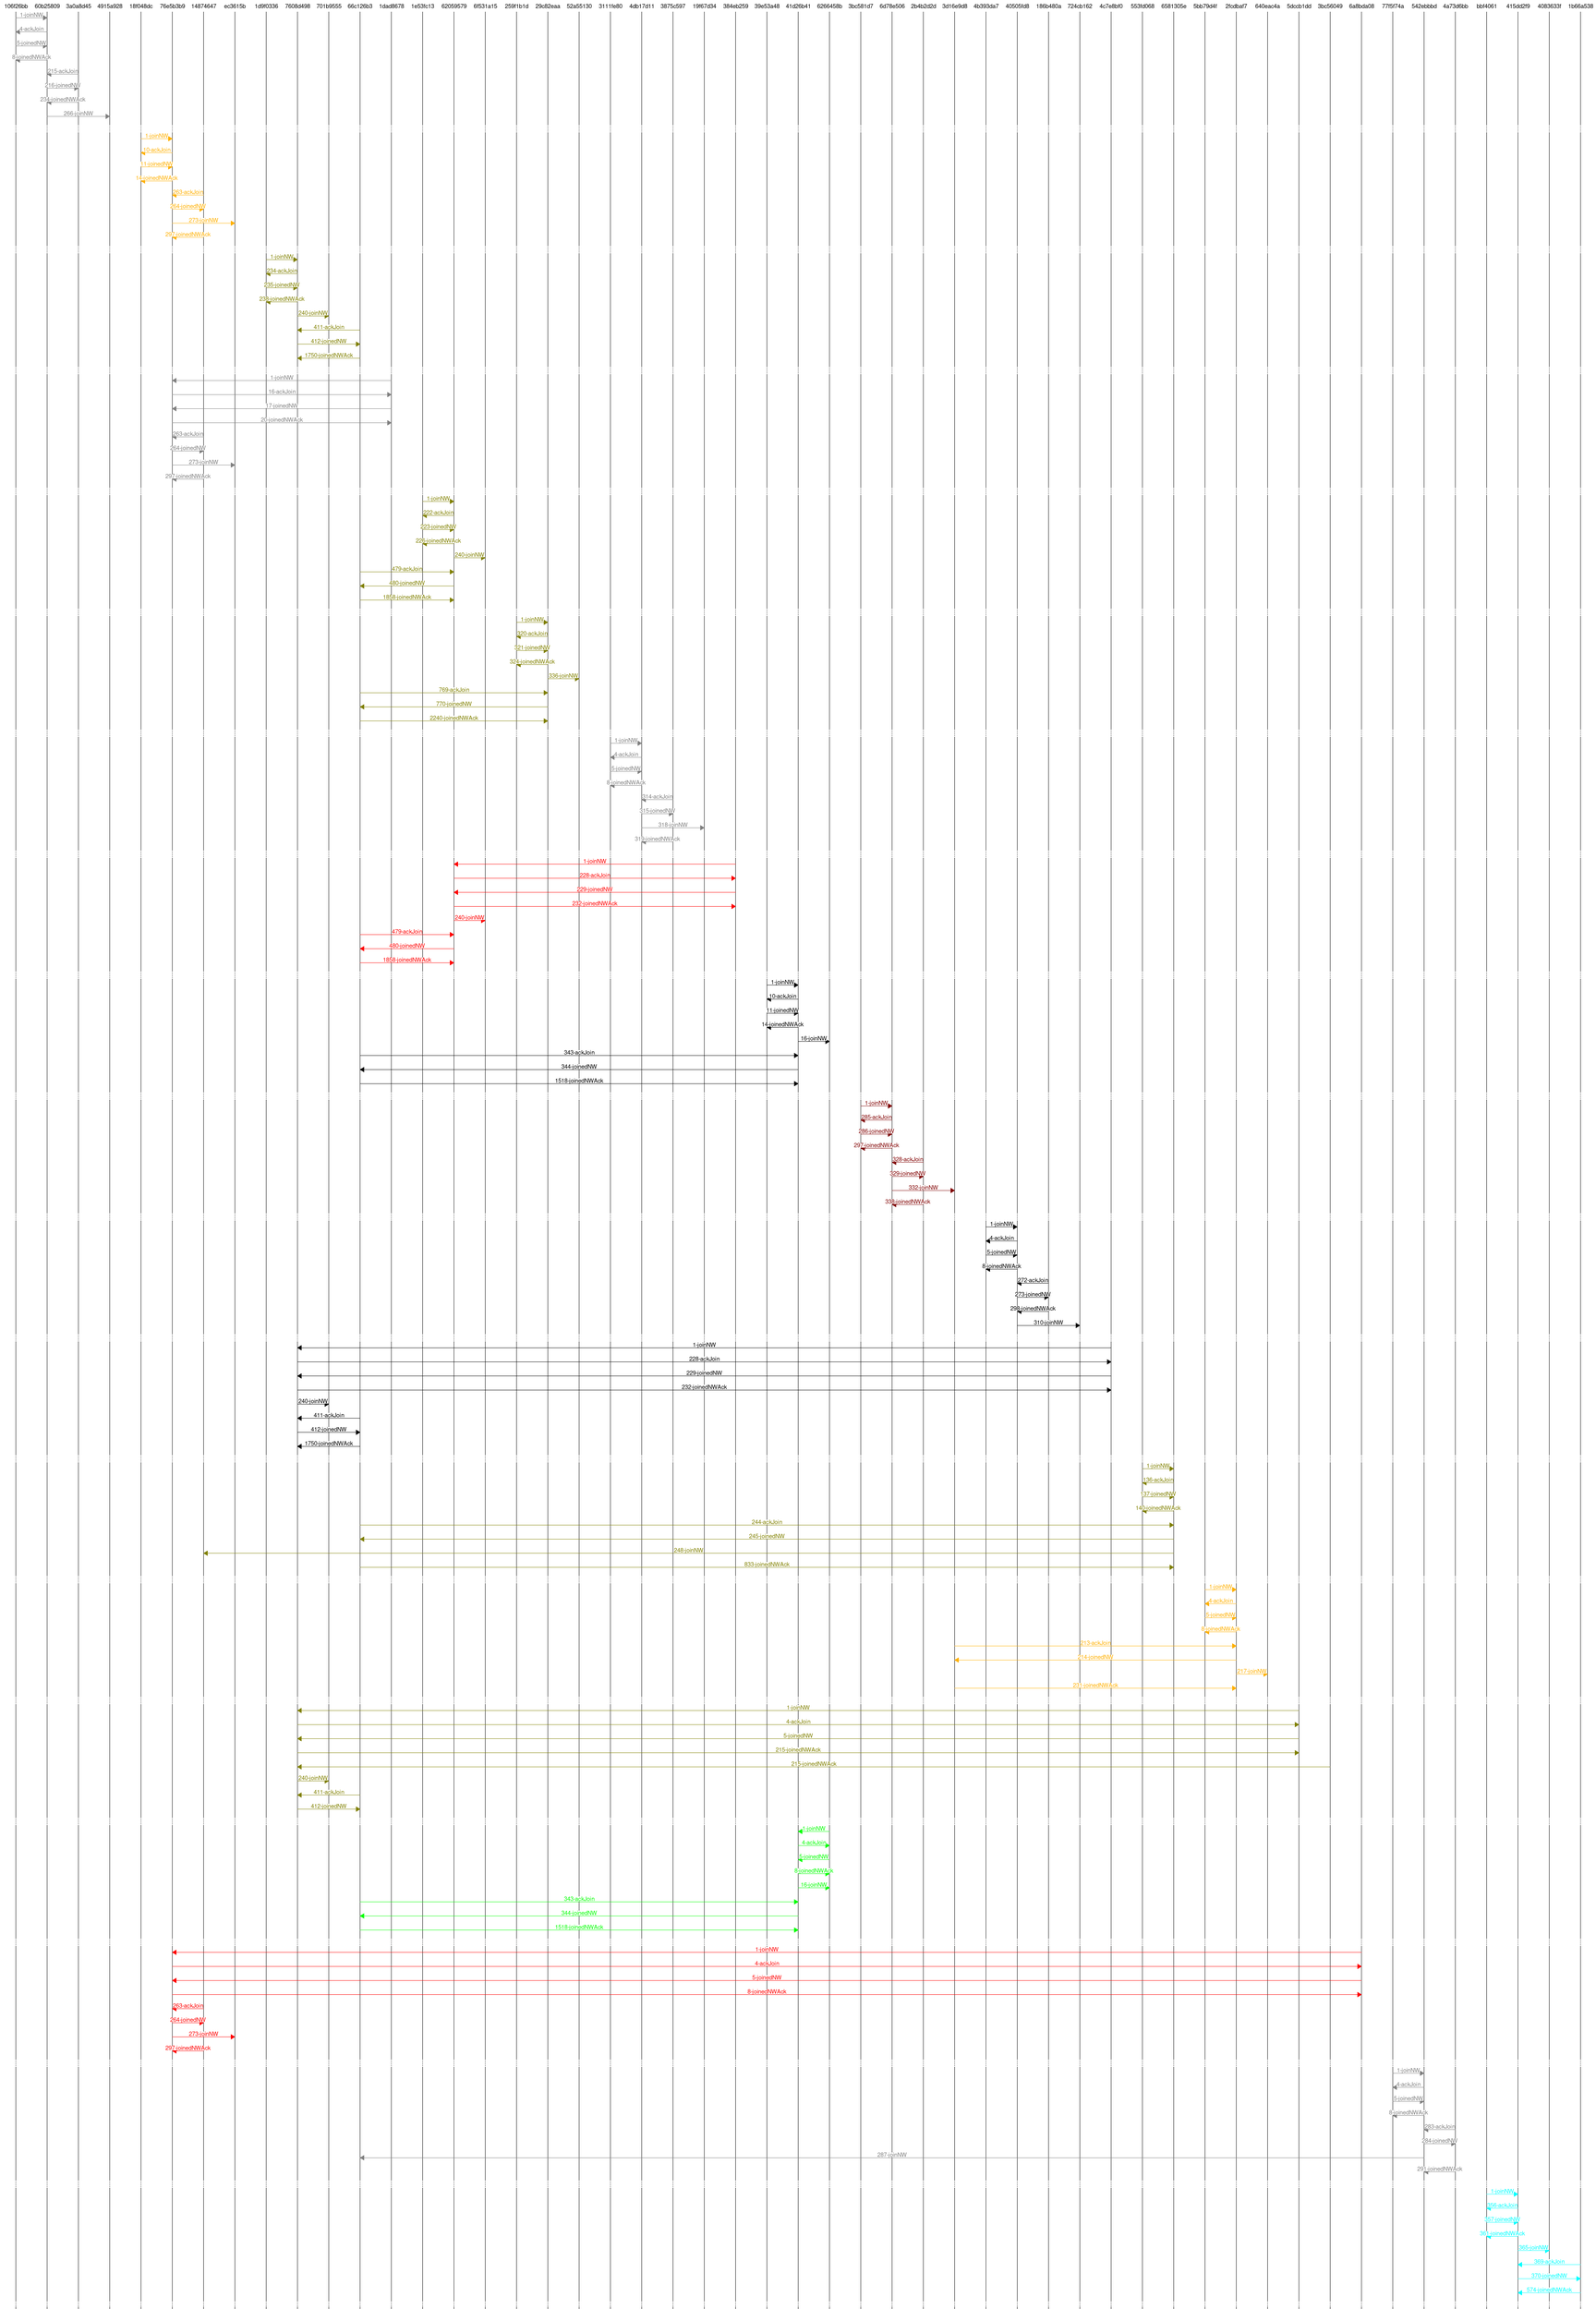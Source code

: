msc { 
106f26bb,60b25809,3a0a8d45,4915a928,18f048dc,76e5b3b9,14874647,ec3615b,1d9f0336,7608d498,701b9555,66c126b3,1dad8678,1e53fc13,62059579,6f531a15,259f1b1d,29c82eaa,52a55130,3111fe80,4db17d11,3875c597,19f67d34,384eb259,39e53a48,41d26b41,6266458b,3bc581d7,6d78e506,2b4b2d2d,3d16e9d8,4b393da7,40505fd8,186b480a,724cb162,4c7e8bf0,553fd068,6581305e,5bb79d4f,2fcdbaf7,640eac4a,5dccb1dd,3bc56049,6a8bda08,77f5f74a,542ebbbd,4a73d6bb,bbf4061,415dd2f9,4083633f,1b66a538;

106f26bb=>60b25809 [label="1-joinNW", textcolor="gray", linecolor="gray"];
60b25809=>106f26bb [label="4-ackJoin", textcolor="gray", linecolor="gray"];
106f26bb=>60b25809 [label="5-joinedNW", textcolor="gray", linecolor="gray"];
60b25809=>106f26bb [label="8-joinedNWAck", textcolor="gray", linecolor="gray"];
3a0a8d45=>60b25809 [label="215-ackJoin", textcolor="gray", linecolor="gray"];
60b25809=>3a0a8d45 [label="216-joinedNW", textcolor="gray", linecolor="gray"];
3a0a8d45=>60b25809 [label="234-joinedNWAck", textcolor="gray", linecolor="gray"];
60b25809=>4915a928 [label="266-joinNW", textcolor="gray", linecolor="gray"];
...;
18f048dc=>76e5b3b9 [label="1-joinNW", textcolor="orange", linecolor="orange"];
76e5b3b9=>18f048dc [label="10-ackJoin", textcolor="orange", linecolor="orange"];
18f048dc=>76e5b3b9 [label="11-joinedNW", textcolor="orange", linecolor="orange"];
76e5b3b9=>18f048dc [label="14-joinedNWAck", textcolor="orange", linecolor="orange"];
14874647=>76e5b3b9 [label="263-ackJoin", textcolor="orange", linecolor="orange"];
76e5b3b9=>14874647 [label="264-joinedNW", textcolor="orange", linecolor="orange"];
76e5b3b9=>ec3615b [label="273-joinNW", textcolor="orange", linecolor="orange"];
14874647=>76e5b3b9 [label="297-joinedNWAck", textcolor="orange", linecolor="orange"];
...;
1d9f0336=>7608d498 [label="1-joinNW", textcolor="olive", linecolor="olive"];
7608d498=>1d9f0336 [label="234-ackJoin", textcolor="olive", linecolor="olive"];
1d9f0336=>7608d498 [label="235-joinedNW", textcolor="olive", linecolor="olive"];
7608d498=>1d9f0336 [label="238-joinedNWAck", textcolor="olive", linecolor="olive"];
7608d498=>701b9555 [label="240-joinNW", textcolor="olive", linecolor="olive"];
66c126b3=>7608d498 [label="411-ackJoin", textcolor="olive", linecolor="olive"];
7608d498=>66c126b3 [label="412-joinedNW", textcolor="olive", linecolor="olive"];
66c126b3=>7608d498 [label="1750-joinedNWAck", textcolor="olive", linecolor="olive"];
...;
1dad8678=>76e5b3b9 [label="1-joinNW", textcolor="gray", linecolor="gray"];
76e5b3b9=>1dad8678 [label="16-ackJoin", textcolor="gray", linecolor="gray"];
1dad8678=>76e5b3b9 [label="17-joinedNW", textcolor="gray", linecolor="gray"];
76e5b3b9=>1dad8678 [label="20-joinedNWAck", textcolor="gray", linecolor="gray"];
14874647=>76e5b3b9 [label="263-ackJoin", textcolor="gray", linecolor="gray"];
76e5b3b9=>14874647 [label="264-joinedNW", textcolor="gray", linecolor="gray"];
76e5b3b9=>ec3615b [label="273-joinNW", textcolor="gray", linecolor="gray"];
14874647=>76e5b3b9 [label="297-joinedNWAck", textcolor="gray", linecolor="gray"];
...;
1e53fc13=>62059579 [label="1-joinNW", textcolor="olive", linecolor="olive"];
62059579=>1e53fc13 [label="222-ackJoin", textcolor="olive", linecolor="olive"];
1e53fc13=>62059579 [label="223-joinedNW", textcolor="olive", linecolor="olive"];
62059579=>1e53fc13 [label="226-joinedNWAck", textcolor="olive", linecolor="olive"];
62059579=>6f531a15 [label="240-joinNW", textcolor="olive", linecolor="olive"];
66c126b3=>62059579 [label="479-ackJoin", textcolor="olive", linecolor="olive"];
62059579=>66c126b3 [label="480-joinedNW", textcolor="olive", linecolor="olive"];
66c126b3=>62059579 [label="1858-joinedNWAck", textcolor="olive", linecolor="olive"];
...;
259f1b1d=>29c82eaa [label="1-joinNW", textcolor="olive", linecolor="olive"];
29c82eaa=>259f1b1d [label="320-ackJoin", textcolor="olive", linecolor="olive"];
259f1b1d=>29c82eaa [label="321-joinedNW", textcolor="olive", linecolor="olive"];
29c82eaa=>259f1b1d [label="324-joinedNWAck", textcolor="olive", linecolor="olive"];
29c82eaa=>52a55130 [label="336-joinNW", textcolor="olive", linecolor="olive"];
66c126b3=>29c82eaa [label="769-ackJoin", textcolor="olive", linecolor="olive"];
29c82eaa=>66c126b3 [label="770-joinedNW", textcolor="olive", linecolor="olive"];
66c126b3=>29c82eaa [label="2240-joinedNWAck", textcolor="olive", linecolor="olive"];
...;
3111fe80=>4db17d11 [label="1-joinNW", textcolor="gray", linecolor="gray"];
4db17d11=>3111fe80 [label="4-ackJoin", textcolor="gray", linecolor="gray"];
3111fe80=>4db17d11 [label="5-joinedNW", textcolor="gray", linecolor="gray"];
4db17d11=>3111fe80 [label="8-joinedNWAck", textcolor="gray", linecolor="gray"];
3875c597=>4db17d11 [label="314-ackJoin", textcolor="gray", linecolor="gray"];
4db17d11=>3875c597 [label="315-joinedNW", textcolor="gray", linecolor="gray"];
4db17d11=>19f67d34 [label="318-joinNW", textcolor="gray", linecolor="gray"];
3875c597=>4db17d11 [label="319-joinedNWAck", textcolor="gray", linecolor="gray"];
...;
384eb259=>62059579 [label="1-joinNW", textcolor="red", linecolor="red"];
62059579=>384eb259 [label="228-ackJoin", textcolor="red", linecolor="red"];
384eb259=>62059579 [label="229-joinedNW", textcolor="red", linecolor="red"];
62059579=>384eb259 [label="232-joinedNWAck", textcolor="red", linecolor="red"];
62059579=>6f531a15 [label="240-joinNW", textcolor="red", linecolor="red"];
66c126b3=>62059579 [label="479-ackJoin", textcolor="red", linecolor="red"];
62059579=>66c126b3 [label="480-joinedNW", textcolor="red", linecolor="red"];
66c126b3=>62059579 [label="1858-joinedNWAck", textcolor="red", linecolor="red"];
...;
39e53a48=>41d26b41 [label="1-joinNW", textcolor="black", linecolor="black"];
41d26b41=>39e53a48 [label="10-ackJoin", textcolor="black", linecolor="black"];
39e53a48=>41d26b41 [label="11-joinedNW", textcolor="black", linecolor="black"];
41d26b41=>39e53a48 [label="14-joinedNWAck", textcolor="black", linecolor="black"];
41d26b41=>6266458b [label="16-joinNW", textcolor="black", linecolor="black"];
66c126b3=>41d26b41 [label="343-ackJoin", textcolor="black", linecolor="black"];
41d26b41=>66c126b3 [label="344-joinedNW", textcolor="black", linecolor="black"];
66c126b3=>41d26b41 [label="1518-joinedNWAck", textcolor="black", linecolor="black"];
...;
3bc581d7=>6d78e506 [label="1-joinNW", textcolor="maroon", linecolor="maroon"];
6d78e506=>3bc581d7 [label="285-ackJoin", textcolor="maroon", linecolor="maroon"];
3bc581d7=>6d78e506 [label="286-joinedNW", textcolor="maroon", linecolor="maroon"];
6d78e506=>3bc581d7 [label="297-joinedNWAck", textcolor="maroon", linecolor="maroon"];
2b4b2d2d=>6d78e506 [label="328-ackJoin", textcolor="maroon", linecolor="maroon"];
6d78e506=>2b4b2d2d [label="329-joinedNW", textcolor="maroon", linecolor="maroon"];
6d78e506=>3d16e9d8 [label="332-joinNW", textcolor="maroon", linecolor="maroon"];
2b4b2d2d=>6d78e506 [label="338-joinedNWAck", textcolor="maroon", linecolor="maroon"];
...;
4b393da7=>40505fd8 [label="1-joinNW", textcolor="black", linecolor="black"];
40505fd8=>4b393da7 [label="4-ackJoin", textcolor="black", linecolor="black"];
4b393da7=>40505fd8 [label="5-joinedNW", textcolor="black", linecolor="black"];
40505fd8=>4b393da7 [label="8-joinedNWAck", textcolor="black", linecolor="black"];
186b480a=>40505fd8 [label="272-ackJoin", textcolor="black", linecolor="black"];
40505fd8=>186b480a [label="273-joinedNW", textcolor="black", linecolor="black"];
186b480a=>40505fd8 [label="298-joinedNWAck", textcolor="black", linecolor="black"];
40505fd8=>724cb162 [label="310-joinNW", textcolor="black", linecolor="black"];
...;
4c7e8bf0=>7608d498 [label="1-joinNW", textcolor="black", linecolor="black"];
7608d498=>4c7e8bf0 [label="228-ackJoin", textcolor="black", linecolor="black"];
4c7e8bf0=>7608d498 [label="229-joinedNW", textcolor="black", linecolor="black"];
7608d498=>4c7e8bf0 [label="232-joinedNWAck", textcolor="black", linecolor="black"];
7608d498=>701b9555 [label="240-joinNW", textcolor="black", linecolor="black"];
66c126b3=>7608d498 [label="411-ackJoin", textcolor="black", linecolor="black"];
7608d498=>66c126b3 [label="412-joinedNW", textcolor="black", linecolor="black"];
66c126b3=>7608d498 [label="1750-joinedNWAck", textcolor="black", linecolor="black"];
...;
553fd068=>6581305e [label="1-joinNW", textcolor="olive", linecolor="olive"];
6581305e=>553fd068 [label="136-ackJoin", textcolor="olive", linecolor="olive"];
553fd068=>6581305e [label="137-joinedNW", textcolor="olive", linecolor="olive"];
6581305e=>553fd068 [label="140-joinedNWAck", textcolor="olive", linecolor="olive"];
66c126b3=>6581305e [label="244-ackJoin", textcolor="olive", linecolor="olive"];
6581305e=>66c126b3 [label="245-joinedNW", textcolor="olive", linecolor="olive"];
6581305e=>14874647 [label="248-joinNW", textcolor="olive", linecolor="olive"];
66c126b3=>6581305e [label="833-joinedNWAck", textcolor="olive", linecolor="olive"];
...;
5bb79d4f=>2fcdbaf7 [label="1-joinNW", textcolor="orange", linecolor="orange"];
2fcdbaf7=>5bb79d4f [label="4-ackJoin", textcolor="orange", linecolor="orange"];
5bb79d4f=>2fcdbaf7 [label="5-joinedNW", textcolor="orange", linecolor="orange"];
2fcdbaf7=>5bb79d4f [label="8-joinedNWAck", textcolor="orange", linecolor="orange"];
3d16e9d8=>2fcdbaf7 [label="213-ackJoin", textcolor="orange", linecolor="orange"];
2fcdbaf7=>3d16e9d8 [label="214-joinedNW", textcolor="orange", linecolor="orange"];
2fcdbaf7=>640eac4a [label="217-joinNW", textcolor="orange", linecolor="orange"];
3d16e9d8=>2fcdbaf7 [label="231-joinedNWAck", textcolor="orange", linecolor="orange"];
...;
5dccb1dd=>7608d498 [label="1-joinNW", textcolor="olive", linecolor="olive"];
7608d498=>5dccb1dd [label="4-ackJoin", textcolor="olive", linecolor="olive"];
5dccb1dd=>7608d498 [label="5-joinedNW", textcolor="olive", linecolor="olive"];
7608d498=>5dccb1dd [label="215-joinedNWAck", textcolor="olive", linecolor="olive"];
3bc56049=>7608d498 [label="215-joinedNWAck", textcolor="olive", linecolor="olive"];
7608d498=>701b9555 [label="240-joinNW", textcolor="olive", linecolor="olive"];
66c126b3=>7608d498 [label="411-ackJoin", textcolor="olive", linecolor="olive"];
7608d498=>66c126b3 [label="412-joinedNW", textcolor="olive", linecolor="olive"];
...;
6266458b=>41d26b41 [label="1-joinNW", textcolor="green", linecolor="green"];
41d26b41=>6266458b [label="4-ackJoin", textcolor="green", linecolor="green"];
6266458b=>41d26b41 [label="5-joinedNW", textcolor="green", linecolor="green"];
41d26b41=>6266458b [label="8-joinedNWAck", textcolor="green", linecolor="green"];
41d26b41=>6266458b [label="16-joinNW", textcolor="green", linecolor="green"];
66c126b3=>41d26b41 [label="343-ackJoin", textcolor="green", linecolor="green"];
41d26b41=>66c126b3 [label="344-joinedNW", textcolor="green", linecolor="green"];
66c126b3=>41d26b41 [label="1518-joinedNWAck", textcolor="green", linecolor="green"];
...;
6a8bda08=>76e5b3b9 [label="1-joinNW", textcolor="red", linecolor="red"];
76e5b3b9=>6a8bda08 [label="4-ackJoin", textcolor="red", linecolor="red"];
6a8bda08=>76e5b3b9 [label="5-joinedNW", textcolor="red", linecolor="red"];
76e5b3b9=>6a8bda08 [label="8-joinedNWAck", textcolor="red", linecolor="red"];
14874647=>76e5b3b9 [label="263-ackJoin", textcolor="red", linecolor="red"];
76e5b3b9=>14874647 [label="264-joinedNW", textcolor="red", linecolor="red"];
76e5b3b9=>ec3615b [label="273-joinNW", textcolor="red", linecolor="red"];
14874647=>76e5b3b9 [label="297-joinedNWAck", textcolor="red", linecolor="red"];
...;
77f5f74a=>542ebbbd [label="1-joinNW", textcolor="gray", linecolor="gray"];
542ebbbd=>77f5f74a [label="4-ackJoin", textcolor="gray", linecolor="gray"];
77f5f74a=>542ebbbd [label="5-joinedNW", textcolor="gray", linecolor="gray"];
542ebbbd=>77f5f74a [label="8-joinedNWAck", textcolor="gray", linecolor="gray"];
4a73d6bb=>542ebbbd [label="283-ackJoin", textcolor="gray", linecolor="gray"];
542ebbbd=>4a73d6bb [label="284-joinedNW", textcolor="gray", linecolor="gray"];
542ebbbd=>66c126b3 [label="287-joinNW", textcolor="gray", linecolor="gray"];
4a73d6bb=>542ebbbd [label="291-joinedNWAck", textcolor="gray", linecolor="gray"];
...;
bbf4061=>415dd2f9 [label="1-joinNW", textcolor="aqua", linecolor="aqua"];
415dd2f9=>bbf4061 [label="356-ackJoin", textcolor="aqua", linecolor="aqua"];
bbf4061=>415dd2f9 [label="357-joinedNW", textcolor="aqua", linecolor="aqua"];
415dd2f9=>bbf4061 [label="361-joinedNWAck", textcolor="aqua", linecolor="aqua"];
415dd2f9=>4083633f [label="365-joinNW", textcolor="aqua", linecolor="aqua"];
1b66a538=>415dd2f9 [label="369-ackJoin", textcolor="aqua", linecolor="aqua"];
415dd2f9=>1b66a538 [label="370-joinedNW", textcolor="aqua", linecolor="aqua"];
1b66a538=>415dd2f9 [label="574-joinedNWAck", textcolor="aqua", linecolor="aqua"];
...;
}

